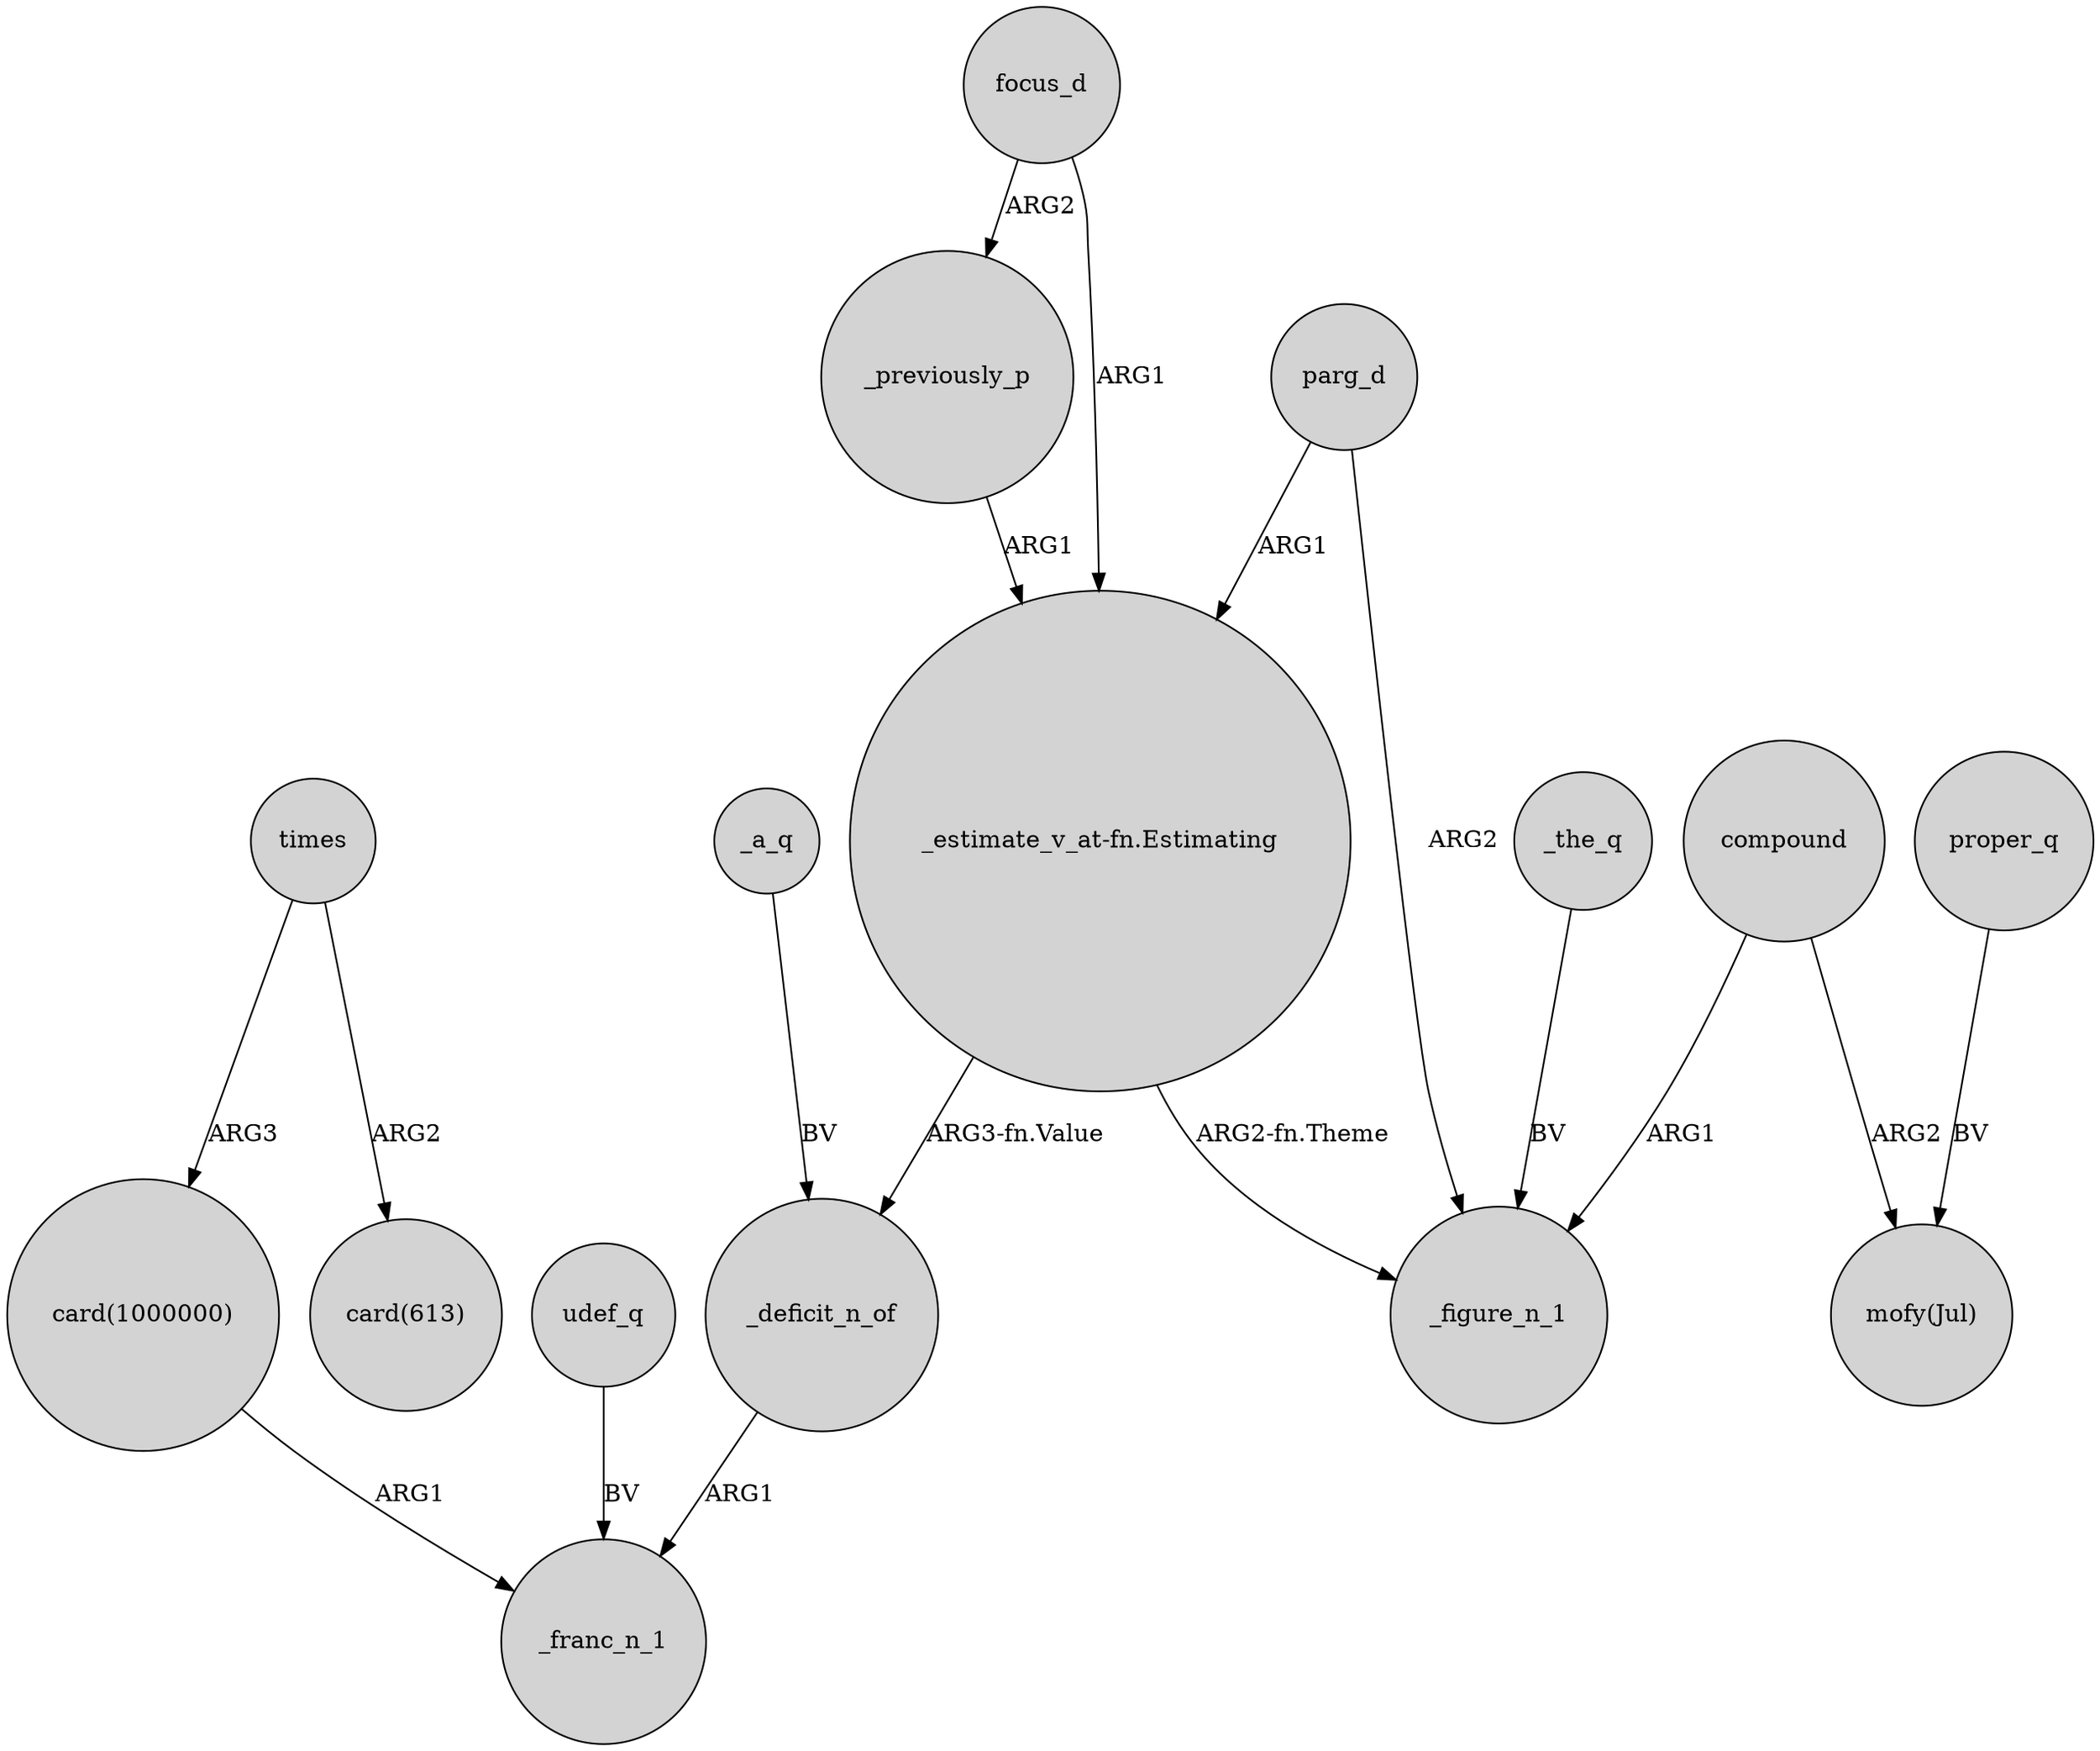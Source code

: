 digraph {
	node [shape=circle style=filled]
	"card(1000000)" -> _franc_n_1 [label=ARG1]
	"_estimate_v_at-fn.Estimating" -> _figure_n_1 [label="ARG2-fn.Theme"]
	focus_d -> _previously_p [label=ARG2]
	proper_q -> "mofy(Jul)" [label=BV]
	_a_q -> _deficit_n_of [label=BV]
	times -> "card(1000000)" [label=ARG3]
	"_estimate_v_at-fn.Estimating" -> _deficit_n_of [label="ARG3-fn.Value"]
	_the_q -> _figure_n_1 [label=BV]
	_deficit_n_of -> _franc_n_1 [label=ARG1]
	compound -> "mofy(Jul)" [label=ARG2]
	udef_q -> _franc_n_1 [label=BV]
	times -> "card(613)" [label=ARG2]
	focus_d -> "_estimate_v_at-fn.Estimating" [label=ARG1]
	parg_d -> _figure_n_1 [label=ARG2]
	_previously_p -> "_estimate_v_at-fn.Estimating" [label=ARG1]
	parg_d -> "_estimate_v_at-fn.Estimating" [label=ARG1]
	compound -> _figure_n_1 [label=ARG1]
}
